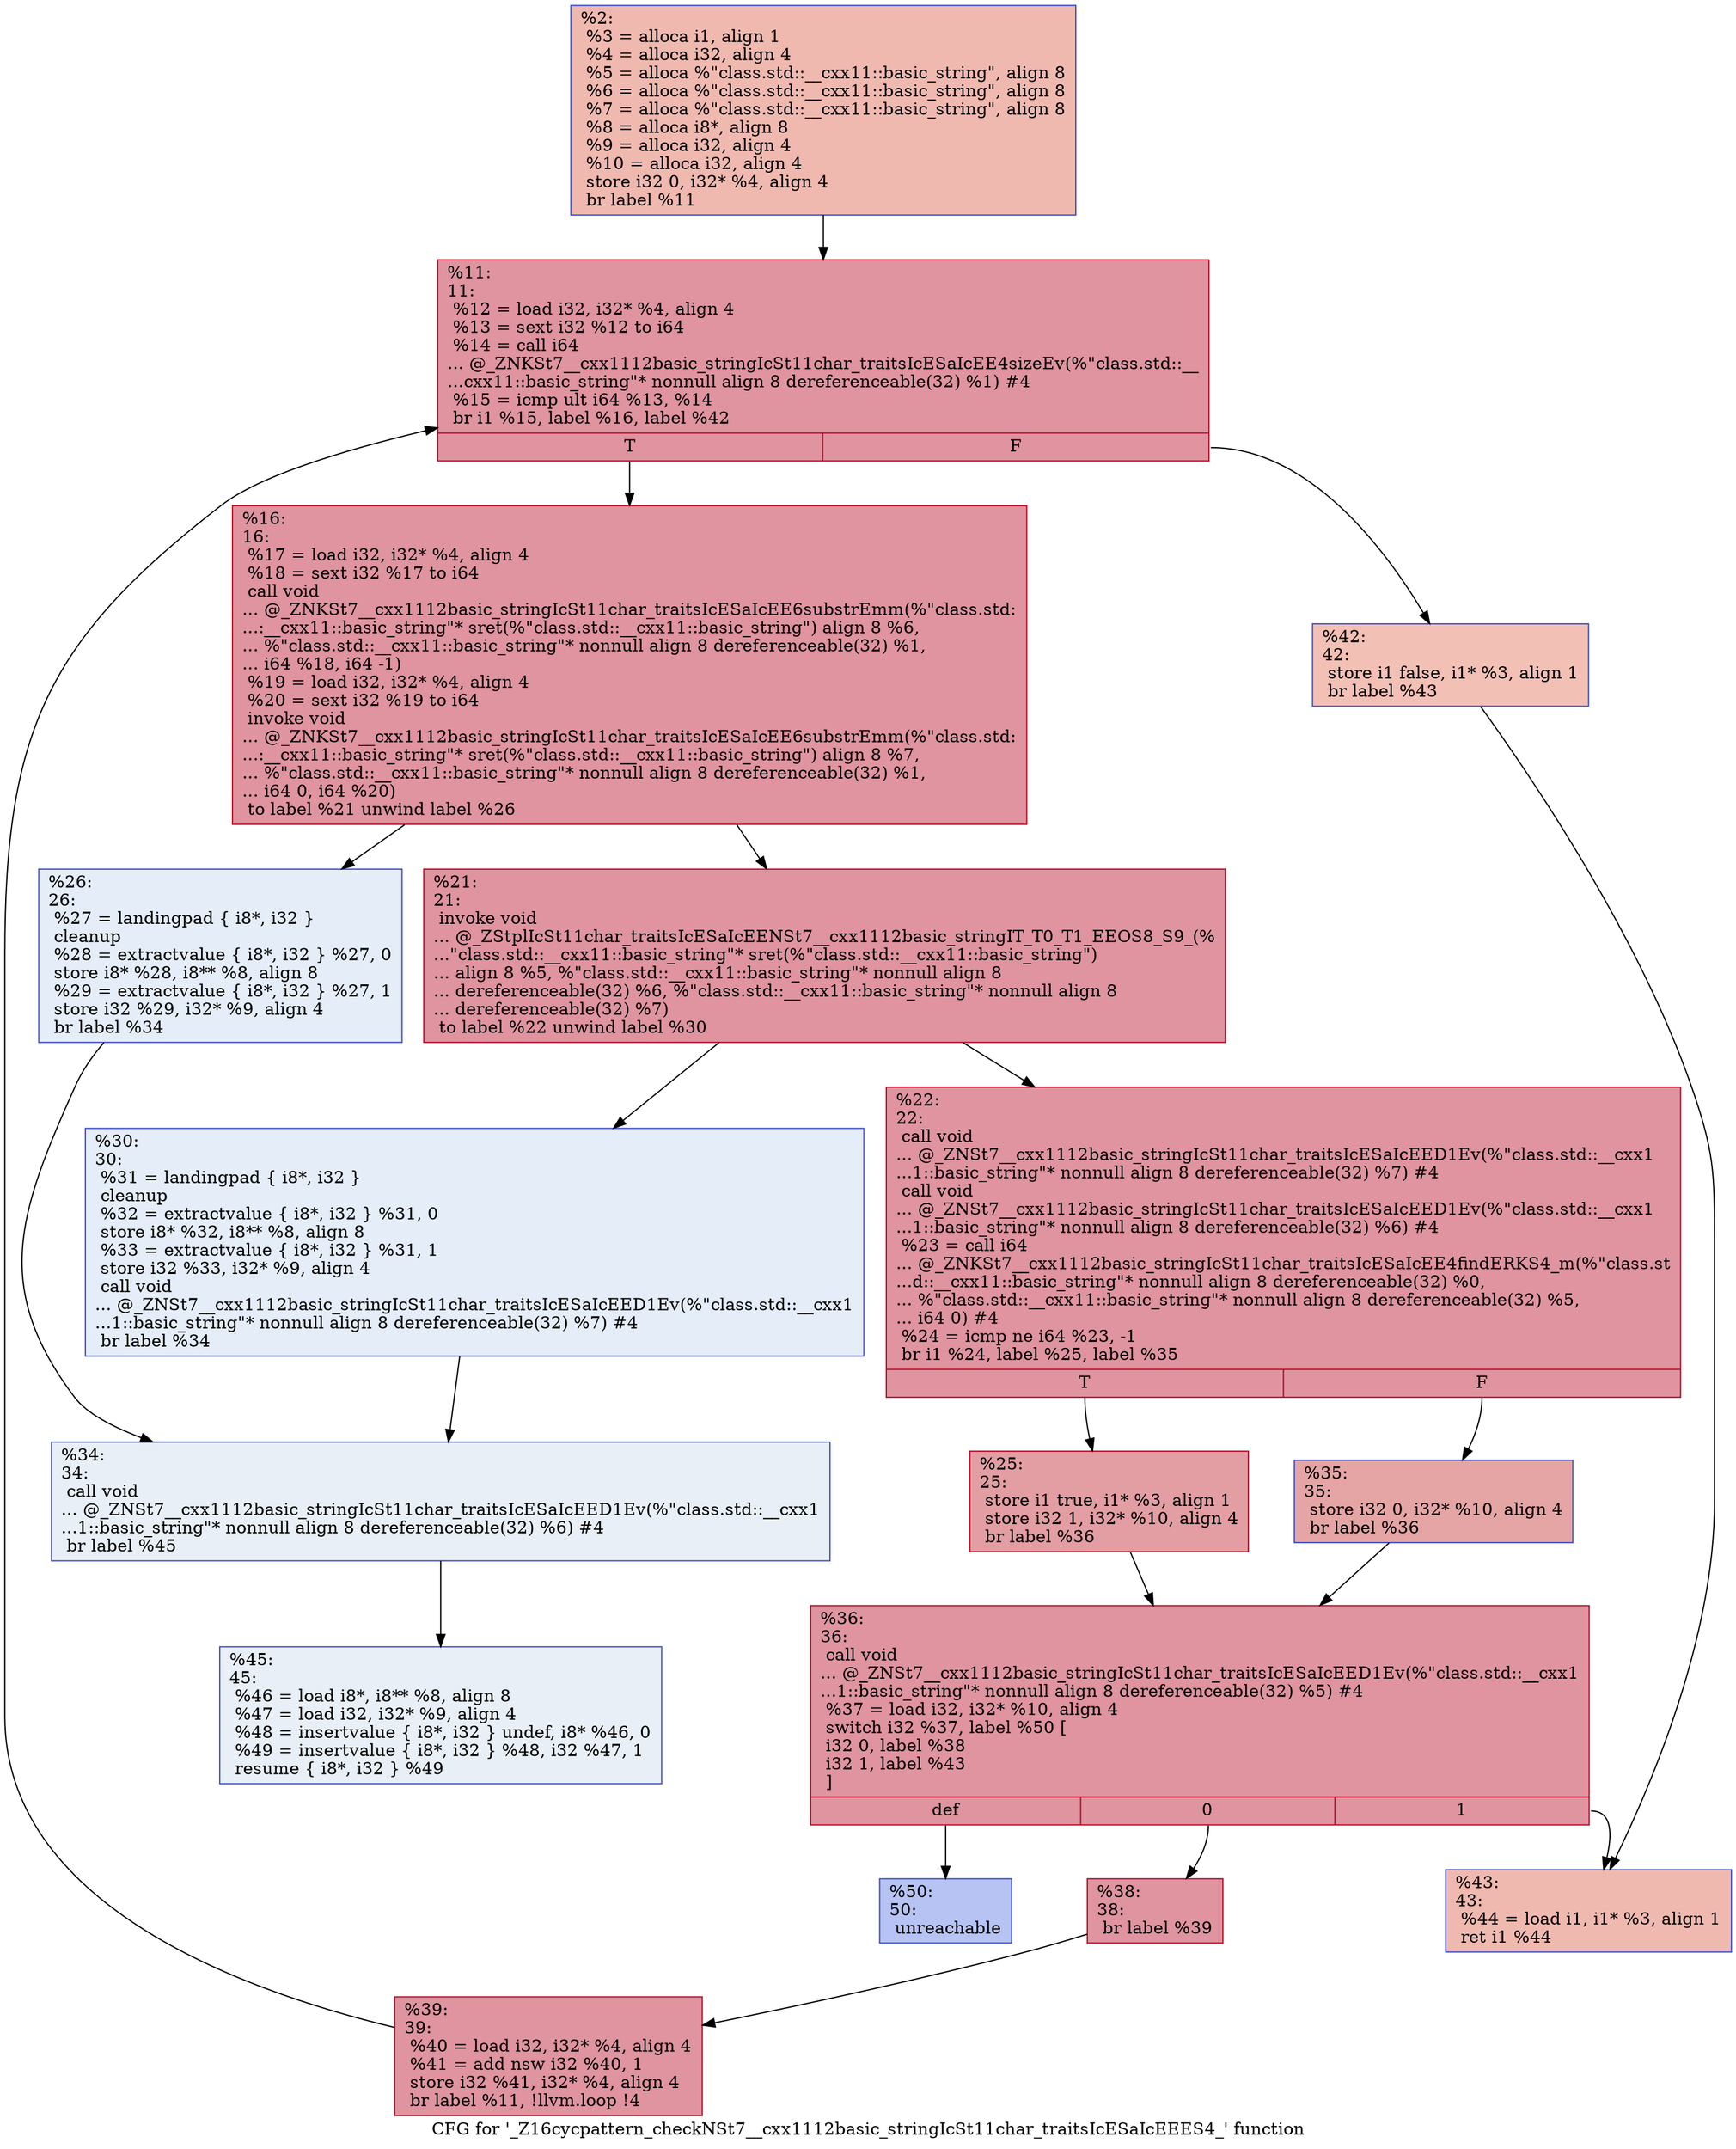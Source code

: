 digraph "CFG for '_Z16cycpattern_checkNSt7__cxx1112basic_stringIcSt11char_traitsIcESaIcEEES4_' function" {
	label="CFG for '_Z16cycpattern_checkNSt7__cxx1112basic_stringIcSt11char_traitsIcESaIcEEES4_' function";

	Node0x565525e5fb20 [shape=record,color="#3d50c3ff", style=filled, fillcolor="#de614d70",label="{%2:\l  %3 = alloca i1, align 1\l  %4 = alloca i32, align 4\l  %5 = alloca %\"class.std::__cxx11::basic_string\", align 8\l  %6 = alloca %\"class.std::__cxx11::basic_string\", align 8\l  %7 = alloca %\"class.std::__cxx11::basic_string\", align 8\l  %8 = alloca i8*, align 8\l  %9 = alloca i32, align 4\l  %10 = alloca i32, align 4\l  store i32 0, i32* %4, align 4\l  br label %11\l}"];
	Node0x565525e5fb20 -> Node0x565525e60300;
	Node0x565525e60300 [shape=record,color="#b70d28ff", style=filled, fillcolor="#b70d2870",label="{%11:\l11:                                               \l  %12 = load i32, i32* %4, align 4\l  %13 = sext i32 %12 to i64\l  %14 = call i64\l... @_ZNKSt7__cxx1112basic_stringIcSt11char_traitsIcESaIcEE4sizeEv(%\"class.std::__\l...cxx11::basic_string\"* nonnull align 8 dereferenceable(32) %1) #4\l  %15 = icmp ult i64 %13, %14\l  br i1 %15, label %16, label %42\l|{<s0>T|<s1>F}}"];
	Node0x565525e60300:s0 -> Node0x565525e60860;
	Node0x565525e60300:s1 -> Node0x565525e60b90;
	Node0x565525e60860 [shape=record,color="#b70d28ff", style=filled, fillcolor="#b70d2870",label="{%16:\l16:                                               \l  %17 = load i32, i32* %4, align 4\l  %18 = sext i32 %17 to i64\l  call void\l... @_ZNKSt7__cxx1112basic_stringIcSt11char_traitsIcESaIcEE6substrEmm(%\"class.std:\l...:__cxx11::basic_string\"* sret(%\"class.std::__cxx11::basic_string\") align 8 %6,\l... %\"class.std::__cxx11::basic_string\"* nonnull align 8 dereferenceable(32) %1,\l... i64 %18, i64 -1)\l  %19 = load i32, i32* %4, align 4\l  %20 = sext i32 %19 to i64\l  invoke void\l... @_ZNKSt7__cxx1112basic_stringIcSt11char_traitsIcESaIcEE6substrEmm(%\"class.std:\l...:__cxx11::basic_string\"* sret(%\"class.std::__cxx11::basic_string\") align 8 %7,\l... %\"class.std::__cxx11::basic_string\"* nonnull align 8 dereferenceable(32) %1,\l... i64 0, i64 %20)\l          to label %21 unwind label %26\l}"];
	Node0x565525e60860 -> Node0x565525e611e0;
	Node0x565525e60860 -> Node0x565525e61230;
	Node0x565525e611e0 [shape=record,color="#b70d28ff", style=filled, fillcolor="#b70d2870",label="{%21:\l21:                                               \l  invoke void\l... @_ZStplIcSt11char_traitsIcESaIcEENSt7__cxx1112basic_stringIT_T0_T1_EEOS8_S9_(%\l...\"class.std::__cxx11::basic_string\"* sret(%\"class.std::__cxx11::basic_string\")\l... align 8 %5, %\"class.std::__cxx11::basic_string\"* nonnull align 8\l... dereferenceable(32) %6, %\"class.std::__cxx11::basic_string\"* nonnull align 8\l... dereferenceable(32) %7)\l          to label %22 unwind label %30\l}"];
	Node0x565525e611e0 -> Node0x565525e60db0;
	Node0x565525e611e0 -> Node0x565525e614e0;
	Node0x565525e60db0 [shape=record,color="#b70d28ff", style=filled, fillcolor="#b70d2870",label="{%22:\l22:                                               \l  call void\l... @_ZNSt7__cxx1112basic_stringIcSt11char_traitsIcESaIcEED1Ev(%\"class.std::__cxx1\l...1::basic_string\"* nonnull align 8 dereferenceable(32) %7) #4\l  call void\l... @_ZNSt7__cxx1112basic_stringIcSt11char_traitsIcESaIcEED1Ev(%\"class.std::__cxx1\l...1::basic_string\"* nonnull align 8 dereferenceable(32) %6) #4\l  %23 = call i64\l... @_ZNKSt7__cxx1112basic_stringIcSt11char_traitsIcESaIcEE4findERKS4_m(%\"class.st\l...d::__cxx11::basic_string\"* nonnull align 8 dereferenceable(32) %0,\l... %\"class.std::__cxx11::basic_string\"* nonnull align 8 dereferenceable(32) %5,\l... i64 0) #4\l  %24 = icmp ne i64 %23, -1\l  br i1 %24, label %25, label %35\l|{<s0>T|<s1>F}}"];
	Node0x565525e60db0:s0 -> Node0x565525e61830;
	Node0x565525e60db0:s1 -> Node0x565525e61e20;
	Node0x565525e61830 [shape=record,color="#b70d28ff", style=filled, fillcolor="#be242e70",label="{%25:\l25:                                               \l  store i1 true, i1* %3, align 1\l  store i32 1, i32* %10, align 4\l  br label %36\l}"];
	Node0x565525e61830 -> Node0x565525e620b0;
	Node0x565525e61230 [shape=record,color="#3d50c3ff", style=filled, fillcolor="#c5d6f270",label="{%26:\l26:                                               \l  %27 = landingpad \{ i8*, i32 \}\l          cleanup\l  %28 = extractvalue \{ i8*, i32 \} %27, 0\l  store i8* %28, i8** %8, align 8\l  %29 = extractvalue \{ i8*, i32 \} %27, 1\l  store i32 %29, i32* %9, align 4\l  br label %34\l}"];
	Node0x565525e61230 -> Node0x565525e62610;
	Node0x565525e614e0 [shape=record,color="#3d50c3ff", style=filled, fillcolor="#c5d6f270",label="{%30:\l30:                                               \l  %31 = landingpad \{ i8*, i32 \}\l          cleanup\l  %32 = extractvalue \{ i8*, i32 \} %31, 0\l  store i8* %32, i8** %8, align 8\l  %33 = extractvalue \{ i8*, i32 \} %31, 1\l  store i32 %33, i32* %9, align 4\l  call void\l... @_ZNSt7__cxx1112basic_stringIcSt11char_traitsIcESaIcEED1Ev(%\"class.std::__cxx1\l...1::basic_string\"* nonnull align 8 dereferenceable(32) %7) #4\l  br label %34\l}"];
	Node0x565525e614e0 -> Node0x565525e62610;
	Node0x565525e62610 [shape=record,color="#3d50c3ff", style=filled, fillcolor="#cedaeb70",label="{%34:\l34:                                               \l  call void\l... @_ZNSt7__cxx1112basic_stringIcSt11char_traitsIcESaIcEED1Ev(%\"class.std::__cxx1\l...1::basic_string\"* nonnull align 8 dereferenceable(32) %6) #4\l  br label %45\l}"];
	Node0x565525e62610 -> Node0x565525e62b70;
	Node0x565525e61e20 [shape=record,color="#3d50c3ff", style=filled, fillcolor="#c5333470",label="{%35:\l35:                                               \l  store i32 0, i32* %10, align 4\l  br label %36\l}"];
	Node0x565525e61e20 -> Node0x565525e620b0;
	Node0x565525e620b0 [shape=record,color="#b70d28ff", style=filled, fillcolor="#b70d2870",label="{%36:\l36:                                               \l  call void\l... @_ZNSt7__cxx1112basic_stringIcSt11char_traitsIcESaIcEED1Ev(%\"class.std::__cxx1\l...1::basic_string\"* nonnull align 8 dereferenceable(32) %5) #4\l  %37 = load i32, i32* %10, align 4\l  switch i32 %37, label %50 [\l    i32 0, label %38\l    i32 1, label %43\l  ]\l|{<s0>def|<s1>0|<s2>1}}"];
	Node0x565525e620b0:s0 -> Node0x565525e62fe0;
	Node0x565525e620b0:s1 -> Node0x565525e631b0;
	Node0x565525e620b0:s2 -> Node0x565525e63200;
	Node0x565525e631b0 [shape=record,color="#b70d28ff", style=filled, fillcolor="#b70d2870",label="{%38:\l38:                                               \l  br label %39\l}"];
	Node0x565525e631b0 -> Node0x565525e63370;
	Node0x565525e63370 [shape=record,color="#b70d28ff", style=filled, fillcolor="#b70d2870",label="{%39:\l39:                                               \l  %40 = load i32, i32* %4, align 4\l  %41 = add nsw i32 %40, 1\l  store i32 %41, i32* %4, align 4\l  br label %11, !llvm.loop !4\l}"];
	Node0x565525e63370 -> Node0x565525e60300;
	Node0x565525e60b90 [shape=record,color="#3d50c3ff", style=filled, fillcolor="#e5705870",label="{%42:\l42:                                               \l  store i1 false, i1* %3, align 1\l  br label %43\l}"];
	Node0x565525e60b90 -> Node0x565525e63200;
	Node0x565525e63200 [shape=record,color="#3d50c3ff", style=filled, fillcolor="#de614d70",label="{%43:\l43:                                               \l  %44 = load i1, i1* %3, align 1\l  ret i1 %44\l}"];
	Node0x565525e62b70 [shape=record,color="#3d50c3ff", style=filled, fillcolor="#cedaeb70",label="{%45:\l45:                                               \l  %46 = load i8*, i8** %8, align 8\l  %47 = load i32, i32* %9, align 4\l  %48 = insertvalue \{ i8*, i32 \} undef, i8* %46, 0\l  %49 = insertvalue \{ i8*, i32 \} %48, i32 %47, 1\l  resume \{ i8*, i32 \} %49\l}"];
	Node0x565525e62fe0 [shape=record,color="#3d50c3ff", style=filled, fillcolor="#5977e370",label="{%50:\l50:                                               \l  unreachable\l}"];
}
